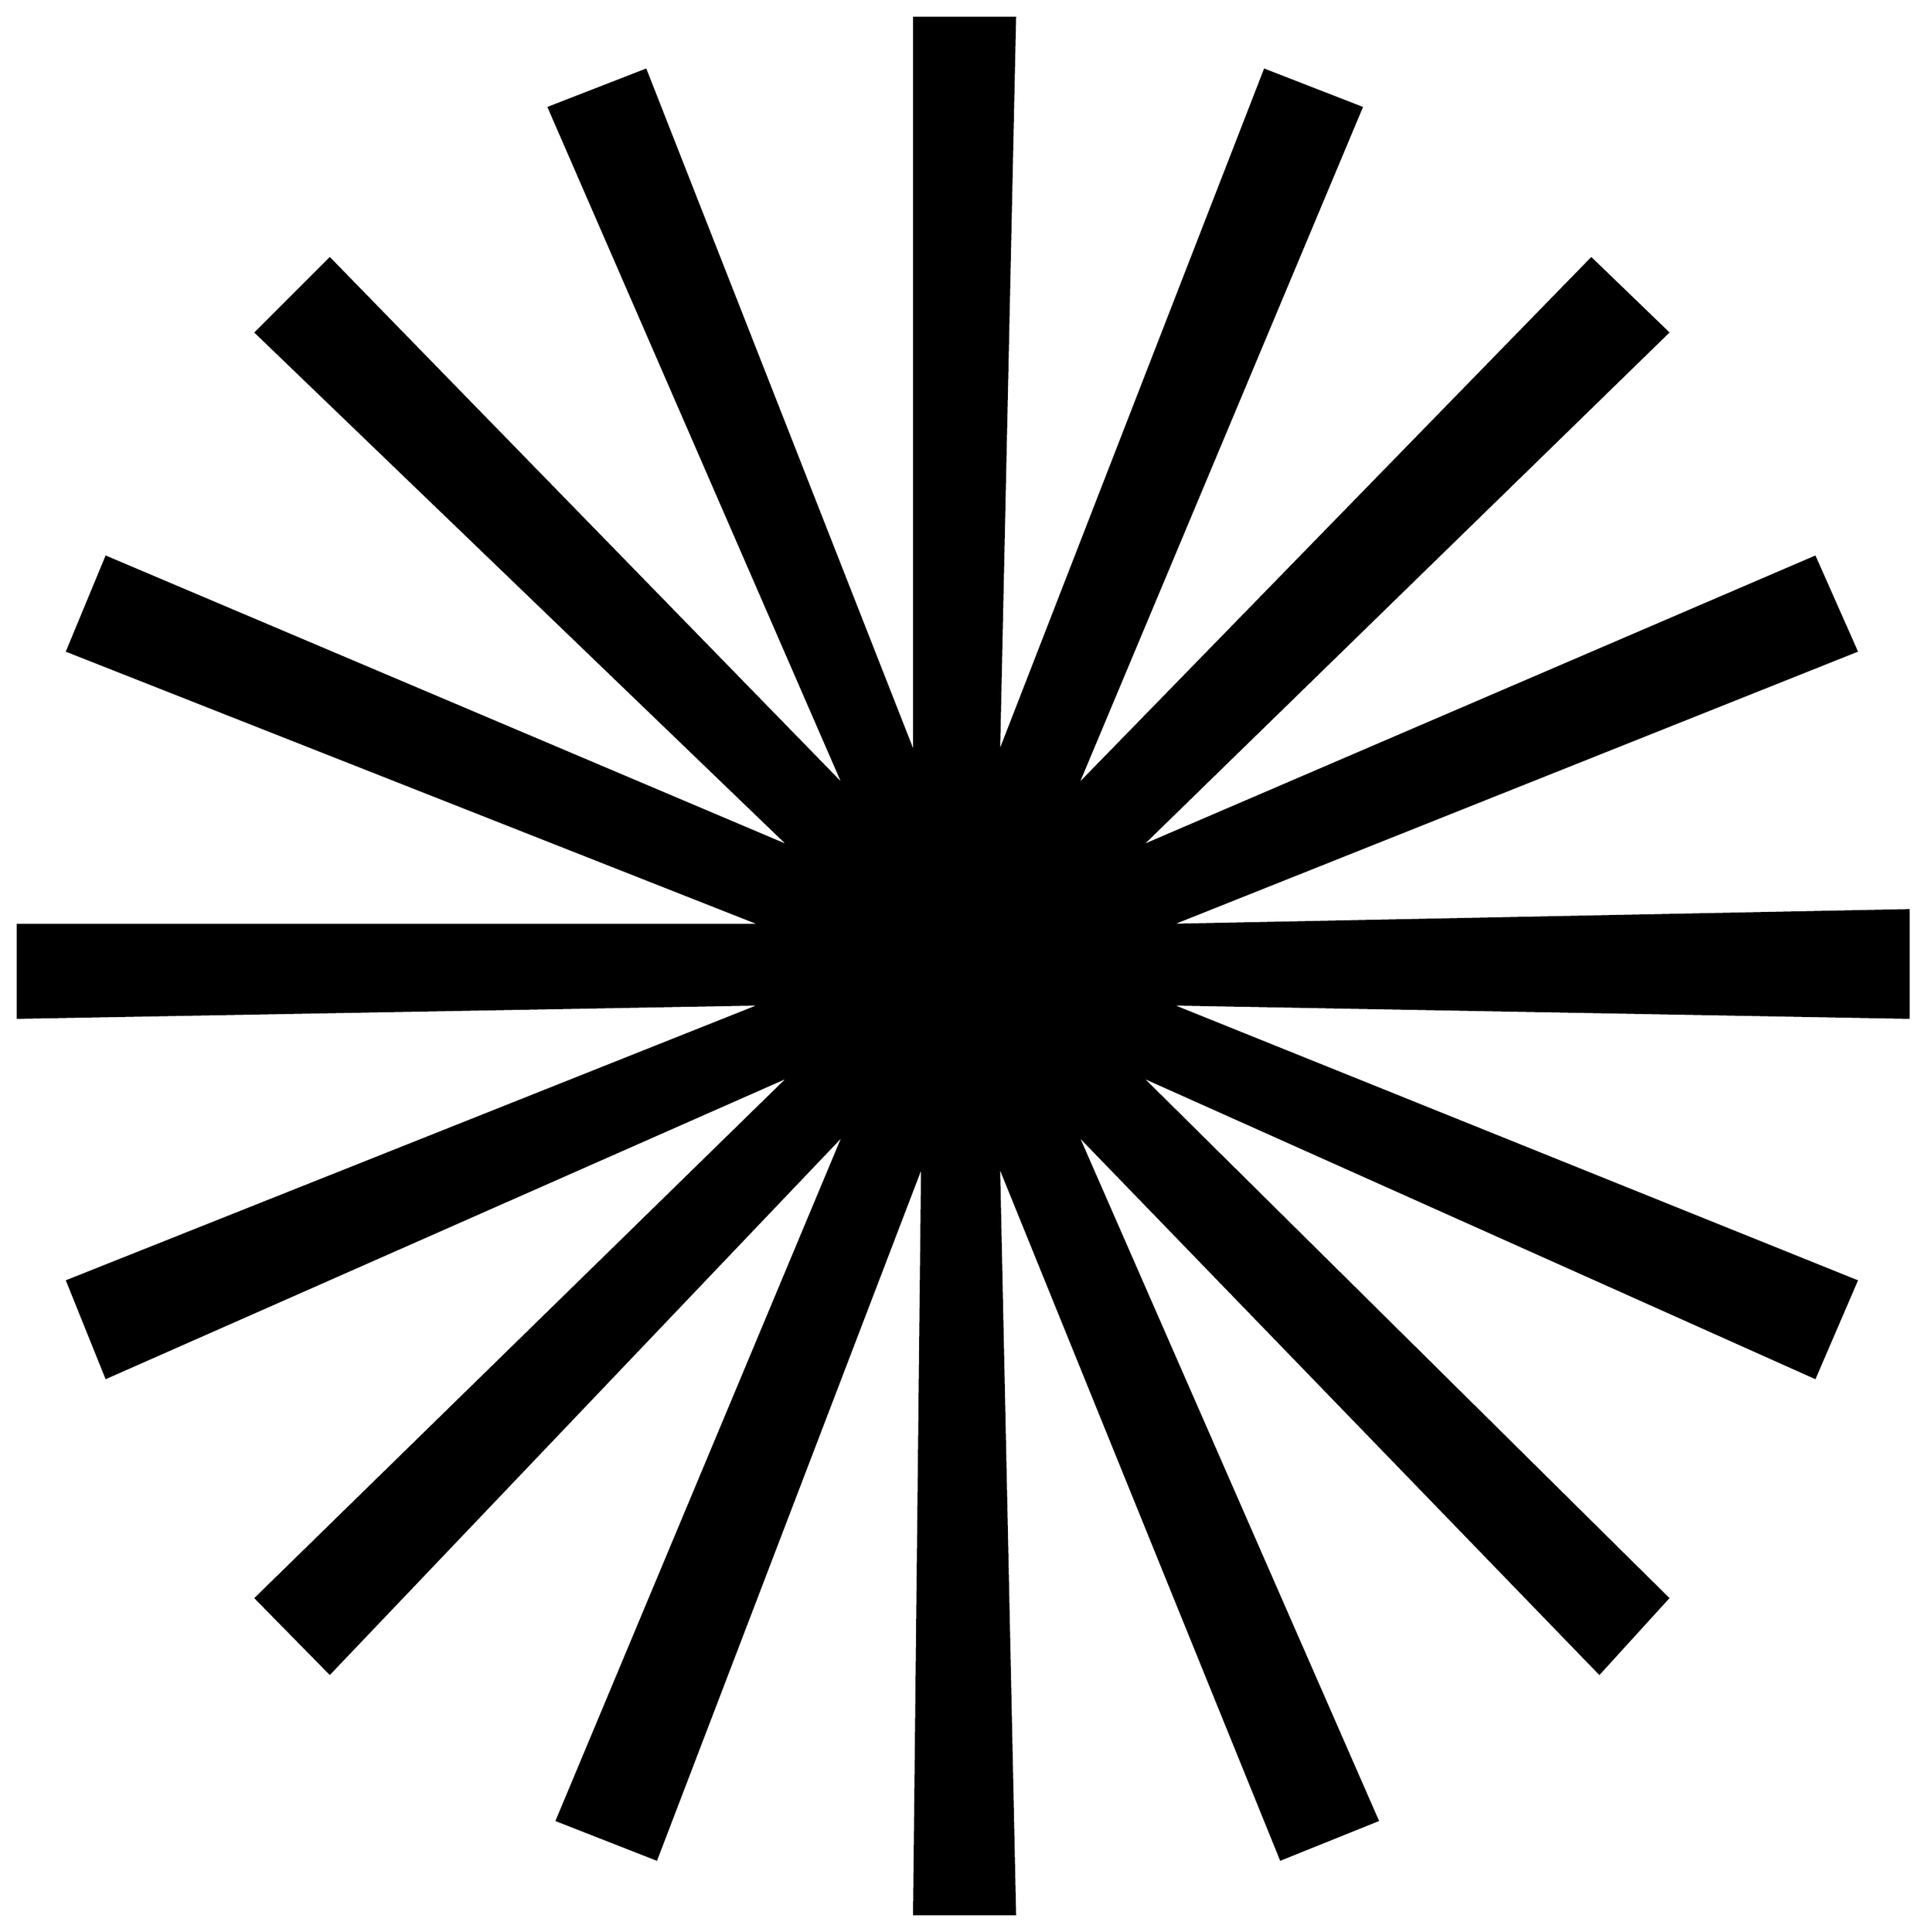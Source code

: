 


\begin{tikzpicture}[y=0.80pt, x=0.80pt, yscale=-1.0, xscale=1.0, inner sep=0pt, outer sep=0pt]
\begin{scope}[shift={(100.0,1832.0)},nonzero rule]
  \path[draw=.,fill=.,line width=1.600pt] (1513.0,-670.0) --
    (960.0,-680.0) -- (1474.0,-473.0) -- (1443.0,-401.0) --
    (938.0,-627.0) -- (1333.0,-236.0) -- (1282.0,-180.0) --
    (891.0,-584.0) -- (1116.0,-70.0) -- (1044.0,-41.0) --
    (833.0,-561.0) -- (845.0,0.0) -- (770.0,0.0) --
    (776.0,-561.0) -- (577.0,-41.0) -- (503.0,-70.0) --
    (718.0,-584.0) -- (333.0,-180.0) -- (278.0,-236.0) --
    (678.0,-627.0) -- (166.0,-401.0) -- (137.0,-473.0) --
    (657.0,-680.0) -- (100.0,-670.0) -- (100.0,-739.0) --
    (657.0,-739.0) -- (137.0,-944.0) -- (166.0,-1014.0) --
    (678.0,-797.0) -- (278.0,-1182.0) -- (333.0,-1237.0) --
    (718.0,-842.0) -- (497.0,-1350.0) -- (569.0,-1378.0) --
    (770.0,-866.0) -- (770.0,-1417.0) -- (845.0,-1417.0) --
    (833.0,-866.0) -- (1032.0,-1378.0) -- (1104.0,-1350.0) --
    (891.0,-842.0) -- (1276.0,-1237.0) -- (1333.0,-1182.0) --
    (938.0,-797.0) -- (1443.0,-1014.0) -- (1474.0,-944.0) --
    (960.0,-739.0) -- (1513.0,-750.0) -- (1513.0,-670.0) --
    cycle;
\end{scope}

\end{tikzpicture}

